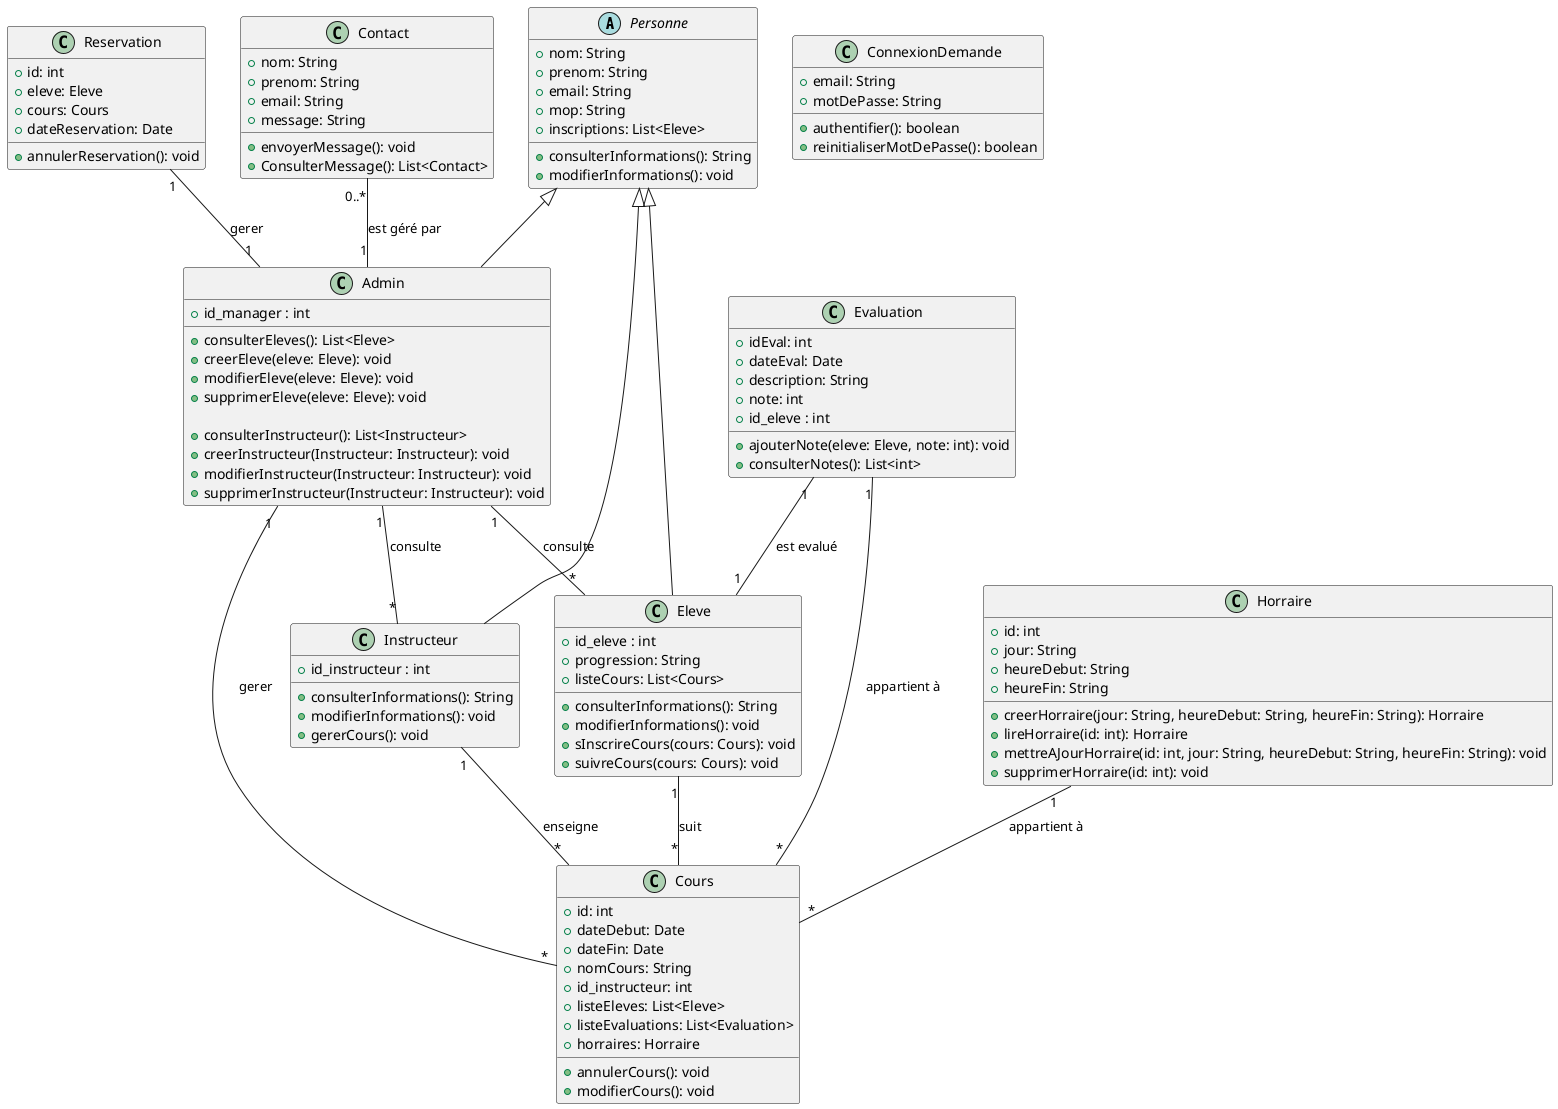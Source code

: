 @startuml

abstract class Personne {
    + nom: String
    + prenom: String
    + email: String
    + mop: String
    + inscriptions: List<Eleve>

    + consulterInformations(): String
    + modifierInformations(): void
}

class Instructeur {
    + id_instructeur : int

    + consulterInformations(): String
    + modifierInformations(): void
    + gererCours(): void
}

class Admin {
    + id_manager : int

    
    + consulterEleves(): List<Eleve>
    + creerEleve(eleve: Eleve): void
    + modifierEleve(eleve: Eleve): void
    + supprimerEleve(eleve: Eleve): void

    + consulterInstructeur(): List<Instructeur>
    + creerInstructeur(Instructeur: Instructeur): void
    + modifierInstructeur(Instructeur: Instructeur): void
    + supprimerInstructeur(Instructeur: Instructeur): void
}

class Eleve {
    + id_eleve : int
    + progression: String
    + listeCours: List<Cours>

    + consulterInformations(): String
    + modifierInformations(): void
    + sInscrireCours(cours: Cours): void
    + suivreCours(cours: Cours): void
}





class Cours {
    + id: int
    + dateDebut: Date
    + dateFin: Date
    + nomCours: String
    + id_instructeur: int
    + listeEleves: List<Eleve>
    + listeEvaluations: List<Evaluation>
    + horraires: Horraire

    + annulerCours(): void
    + modifierCours(): void
}

class Evaluation {
    + idEval: int
    + dateEval: Date
    + description: String
    + note: int
    + id_eleve : int

    + ajouterNote(eleve: Eleve, note: int): void
    + consulterNotes(): List<int>
}


class Reservation {
    + id: int
    + eleve: Eleve
    + cours: Cours
    + dateReservation: Date

    + annulerReservation(): void
}

class ConnexionDemande {
    + email: String
    + motDePasse: String

    + authentifier(): boolean
    + reinitialiserMotDePasse(): boolean
}

class Horraire {
    + id: int
    + jour: String
    + heureDebut: String
    + heureFin: String

    + creerHorraire(jour: String, heureDebut: String, heureFin: String): Horraire
    + lireHorraire(id: int): Horraire
    + mettreAJourHorraire(id: int, jour: String, heureDebut: String, heureFin: String): void
    + supprimerHorraire(id: int): void
}



class Contact{
    + nom: String
    + prenom: String
    + email: String
    + message: String

    + envoyerMessage(): void
    + ConsulterMessage(): List<Contact>

}

Personne <|-- Instructeur
Personne <|-- Eleve
Personne <|-- Admin
Reservation "1" -- "1" Admin : "gerer"
Instructeur "1" -- "*" Cours : "enseigne"
Eleve "1" -- "*" Cours : "suit"
Admin "1" -- "*" Cours : "gerer"
Evaluation "1" -- "1" Eleve : "est evalué"
Evaluation "1" -- "*" Cours : "appartient à"
Admin "1" -- "*" Instructeur : "consulte"
Admin "1" -- "*" Eleve : "consulte"
Horraire "1" -- "*" Cours : "appartient à"
Contact "0..*" -- "1" Admin : "est géré par"


@enduml